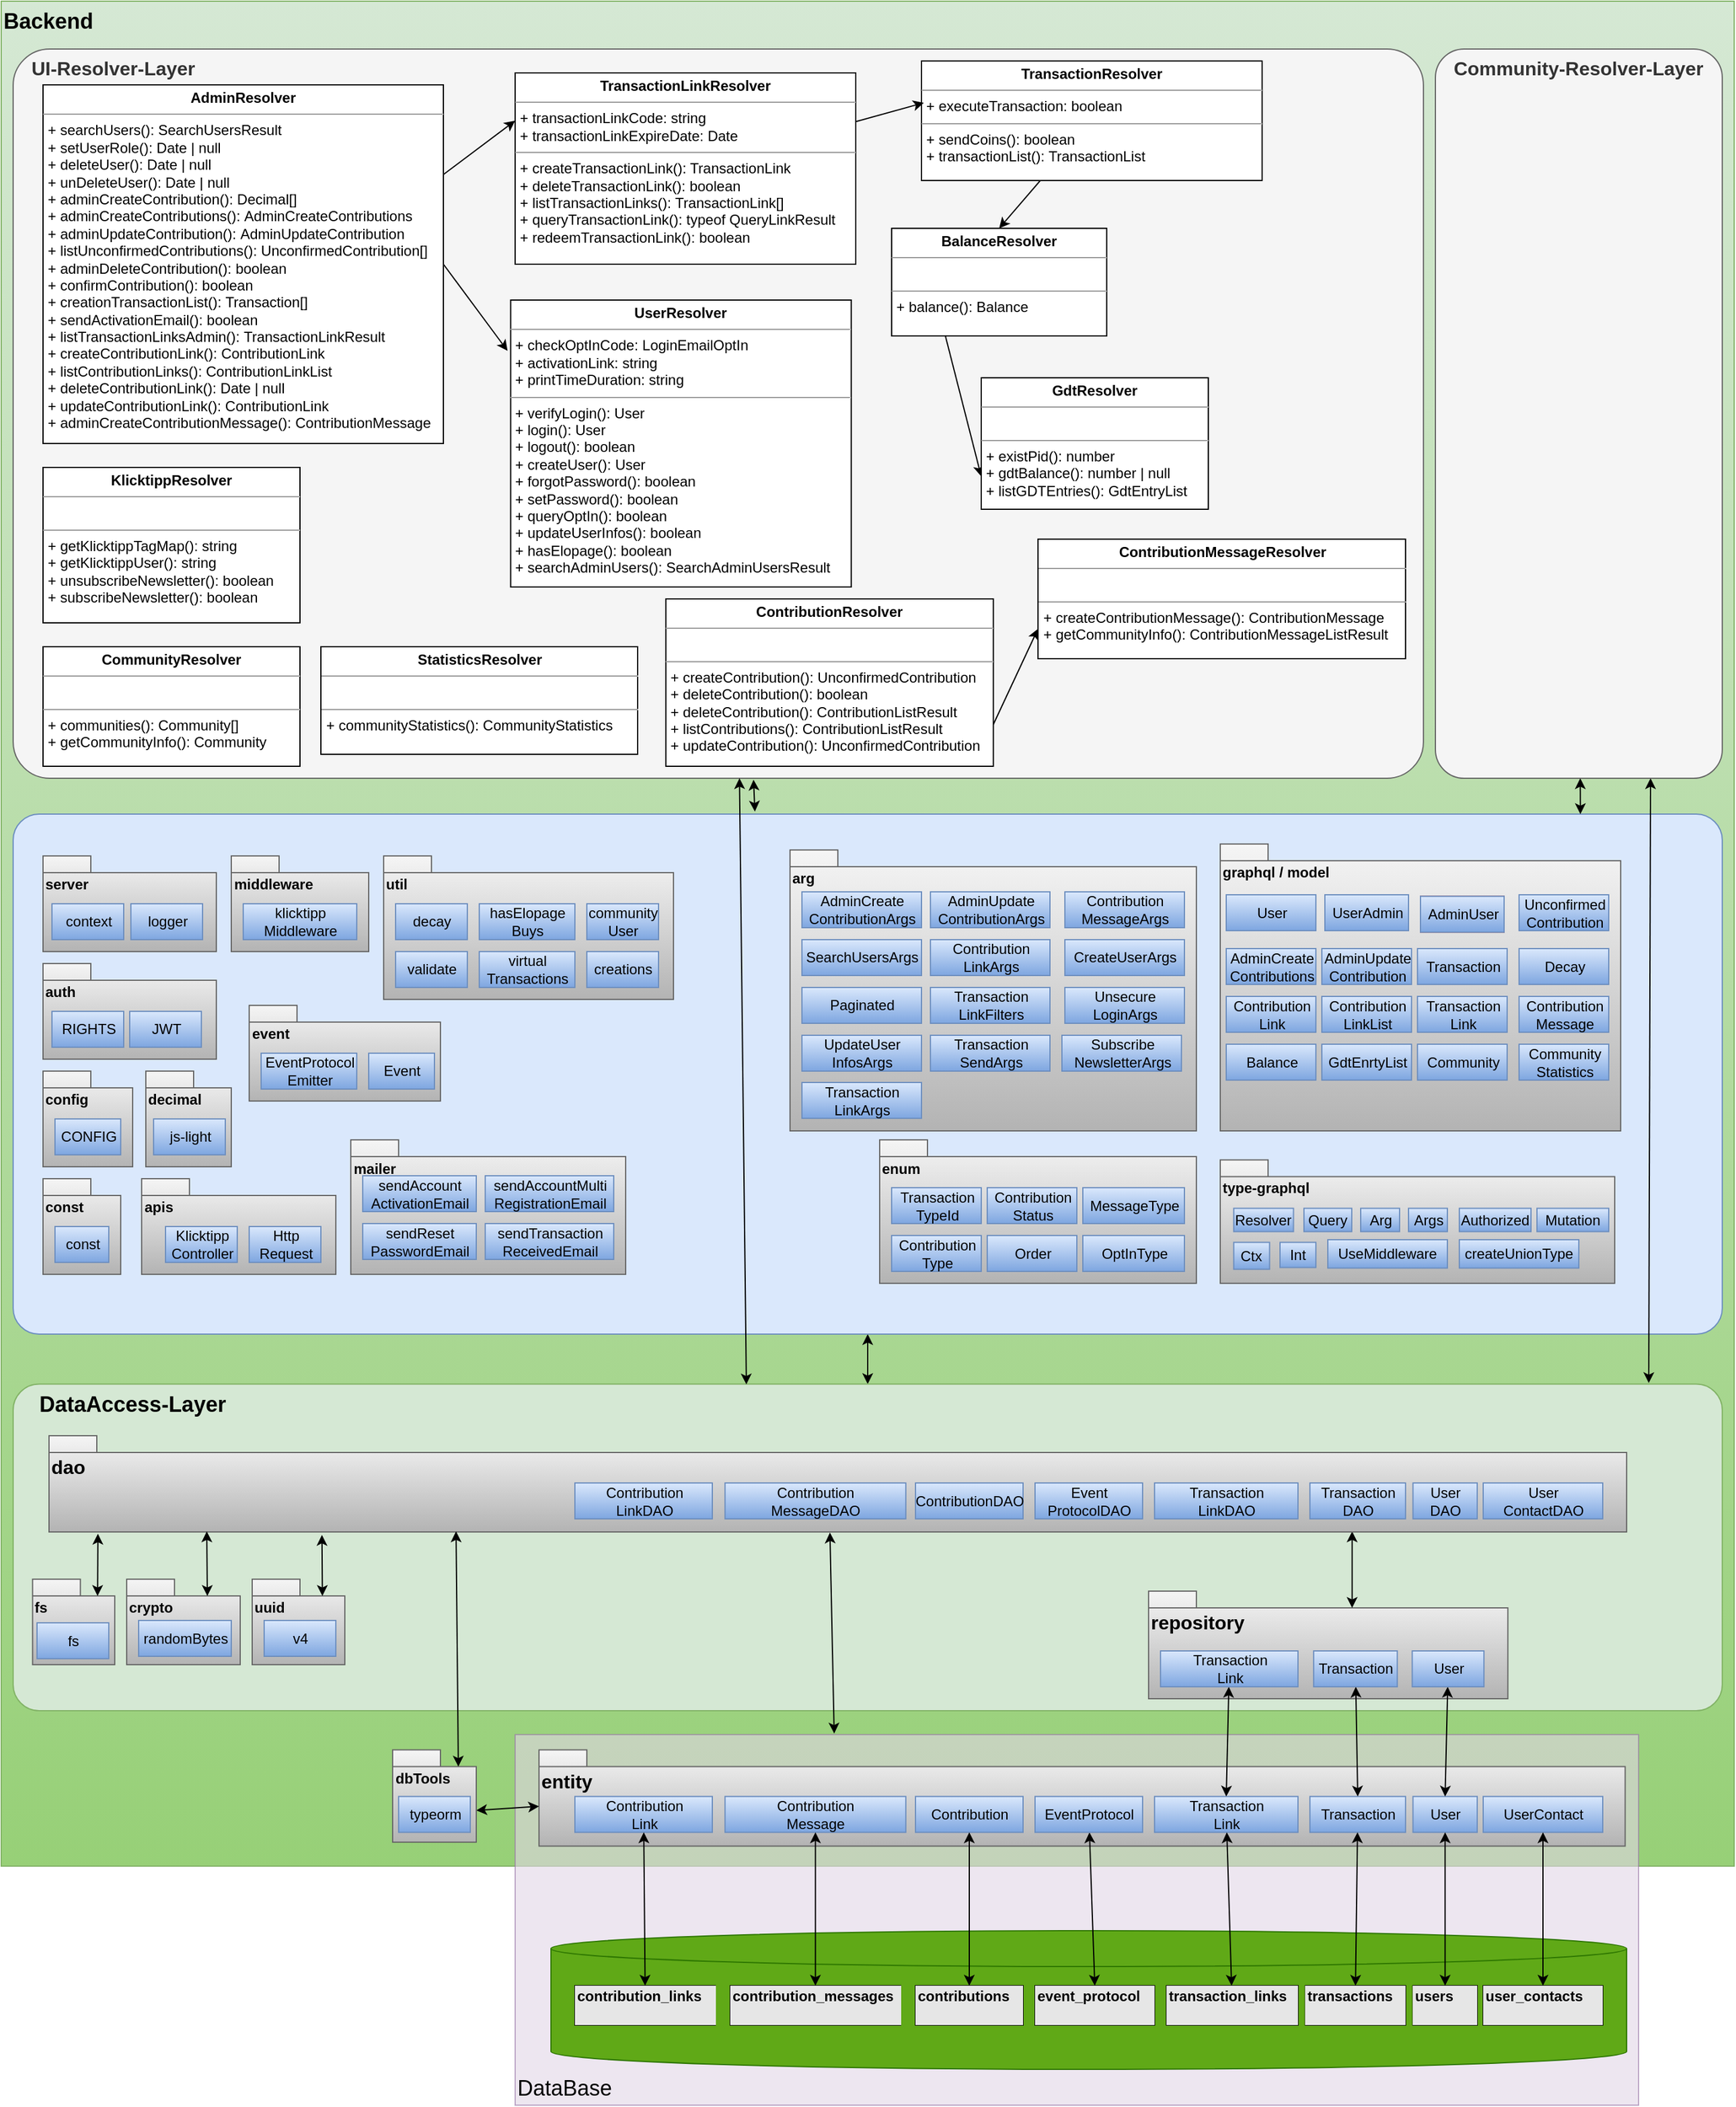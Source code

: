 <mxfile>
    <diagram id="ShO7q3t4R8ToIVqjYavh" name="Seite-1">
        <mxGraphModel dx="1022" dy="800" grid="1" gridSize="10" guides="1" tooltips="1" connect="1" arrows="1" fold="1" page="1" pageScale="1" pageWidth="2336" pageHeight="1654" math="0" shadow="0">
            <root>
                <mxCell id="0"/>
                <mxCell id="1" parent="0"/>
                <mxCell id="2" value="Backend" style="rounded=0;whiteSpace=wrap;html=1;fillColor=#d5e8d4;strokeColor=#82b366;gradientColor=#97d077;align=left;verticalAlign=top;fontStyle=1;fontSize=18;" parent="1" vertex="1">
                    <mxGeometry x="30" y="40" width="1450" height="1560" as="geometry"/>
                </mxCell>
                <mxCell id="280" value="&amp;nbsp; &amp;nbsp;UI-Resolver-Layer" style="rounded=1;whiteSpace=wrap;html=1;fillColor=#f5f5f5;strokeColor=#666666;arcSize=5;fontColor=#333333;align=left;fontStyle=1;verticalAlign=top;fontSize=16;" vertex="1" parent="1">
                    <mxGeometry x="40" y="80" width="1180" height="610" as="geometry"/>
                </mxCell>
                <mxCell id="282" style="edgeStyle=none;html=1;entryX=0.5;entryY=0;entryDx=0;entryDy=0;fontSize=16;startArrow=classic;startFill=1;" edge="1" parent="1" source="279" target="213">
                    <mxGeometry relative="1" as="geometry"/>
                </mxCell>
                <mxCell id="285" style="edgeStyle=none;html=1;entryX=0.525;entryY=1.002;entryDx=0;entryDy=0;fontSize=16;startArrow=classic;startFill=1;exitX=0.434;exitY=-0.005;exitDx=0;exitDy=0;exitPerimeter=0;entryPerimeter=0;" edge="1" parent="1" source="279" target="280">
                    <mxGeometry relative="1" as="geometry"/>
                </mxCell>
                <mxCell id="279" value="" style="rounded=1;whiteSpace=wrap;html=1;fillColor=#dae8fc;strokeColor=#6c8ebf;arcSize=5;" vertex="1" parent="1">
                    <mxGeometry x="40" y="720" width="1430" height="435" as="geometry"/>
                </mxCell>
                <mxCell id="214" value="DataBase" style="rounded=0;whiteSpace=wrap;html=1;fillColor=#e1d5e7;strokeColor=#9673a6;align=left;fontSize=18;verticalAlign=bottom;opacity=60;" parent="1" vertex="1">
                    <mxGeometry x="460" y="1490" width="940" height="310" as="geometry"/>
                </mxCell>
                <mxCell id="213" value="&amp;nbsp; &amp;nbsp; DataAccess-Layer" style="rounded=1;whiteSpace=wrap;html=1;fillColor=#d5e8d4;strokeColor=#82b366;fontStyle=1;align=left;verticalAlign=top;fontSize=18;arcSize=8;" parent="1" vertex="1">
                    <mxGeometry x="40" y="1196.75" width="1430" height="273.25" as="geometry"/>
                </mxCell>
                <mxCell id="73" value="server" style="shape=folder;fontStyle=1;spacingTop=10;tabWidth=40;tabHeight=14;tabPosition=left;html=1;align=left;verticalAlign=top;fillColor=#f5f5f5;gradientColor=#b3b3b3;strokeColor=#666666;" parent="1" vertex="1">
                    <mxGeometry x="65" y="755" width="145" height="80" as="geometry"/>
                </mxCell>
                <mxCell id="74" value="context" style="html=1;fillColor=#dae8fc;gradientColor=#7ea6e0;strokeColor=#6c8ebf;" parent="1" vertex="1">
                    <mxGeometry x="72.5" y="795" width="60" height="30" as="geometry"/>
                </mxCell>
                <mxCell id="75" value="logger" style="html=1;fillColor=#dae8fc;gradientColor=#7ea6e0;strokeColor=#6c8ebf;" parent="1" vertex="1">
                    <mxGeometry x="138.5" y="795" width="60" height="30" as="geometry"/>
                </mxCell>
                <mxCell id="76" value="graphql / model" style="shape=folder;fontStyle=1;spacingTop=10;tabWidth=40;tabHeight=14;tabPosition=left;html=1;align=left;verticalAlign=top;fillColor=#f5f5f5;gradientColor=#b3b3b3;strokeColor=#666666;" parent="1" vertex="1">
                    <mxGeometry x="1050" y="745" width="335" height="240" as="geometry"/>
                </mxCell>
                <mxCell id="77" value="auth" style="shape=folder;fontStyle=1;spacingTop=10;tabWidth=40;tabHeight=14;tabPosition=left;html=1;align=left;verticalAlign=top;fillColor=#f5f5f5;gradientColor=#b3b3b3;strokeColor=#666666;" parent="1" vertex="1">
                    <mxGeometry x="65" y="845" width="145" height="80" as="geometry"/>
                </mxCell>
                <mxCell id="78" value="RIGHTS" style="html=1;fillColor=#dae8fc;gradientColor=#7ea6e0;strokeColor=#6c8ebf;" parent="1" vertex="1">
                    <mxGeometry x="72.5" y="885" width="60" height="30" as="geometry"/>
                </mxCell>
                <mxCell id="79" value="repository" style="shape=folder;fontStyle=1;spacingTop=10;tabWidth=40;tabHeight=14;tabPosition=left;html=1;align=left;verticalAlign=top;fillColor=#f5f5f5;gradientColor=#b3b3b3;strokeColor=#666666;fontSize=16;" parent="1" vertex="1">
                    <mxGeometry x="990" y="1370" width="300.62" height="90" as="geometry"/>
                </mxCell>
                <mxCell id="81" value="arg" style="shape=folder;fontStyle=1;spacingTop=10;tabWidth=40;tabHeight=14;tabPosition=left;html=1;align=left;verticalAlign=top;fillColor=#f5f5f5;gradientColor=#b3b3b3;strokeColor=#666666;" parent="1" vertex="1">
                    <mxGeometry x="690" y="750" width="340" height="235" as="geometry"/>
                </mxCell>
                <mxCell id="82" value="AdminCreate&lt;br&gt;ContributionArgs" style="html=1;fillColor=#dae8fc;gradientColor=#7ea6e0;strokeColor=#6c8ebf;" parent="1" vertex="1">
                    <mxGeometry x="700" y="785" width="100" height="30" as="geometry"/>
                </mxCell>
                <mxCell id="83" value="AdminUpdate&lt;br&gt;ContributionArgs" style="html=1;fillColor=#dae8fc;gradientColor=#7ea6e0;strokeColor=#6c8ebf;" parent="1" vertex="1">
                    <mxGeometry x="807.5" y="785" width="100" height="30" as="geometry"/>
                </mxCell>
                <mxCell id="84" value="SearchUsersArgs" style="html=1;fillColor=#dae8fc;gradientColor=#7ea6e0;strokeColor=#6c8ebf;" parent="1" vertex="1">
                    <mxGeometry x="700" y="825" width="100" height="30" as="geometry"/>
                </mxCell>
                <mxCell id="85" value="Contribution&lt;br&gt;LinkArgs" style="html=1;fillColor=#dae8fc;gradientColor=#7ea6e0;strokeColor=#6c8ebf;" parent="1" vertex="1">
                    <mxGeometry x="807.5" y="825" width="100" height="30" as="geometry"/>
                </mxCell>
                <mxCell id="86" value="entity" style="shape=folder;fontStyle=1;spacingTop=10;tabWidth=40;tabHeight=14;tabPosition=left;html=1;align=left;verticalAlign=top;fillColor=#f5f5f5;gradientColor=#b3b3b3;strokeColor=#666666;fontSize=16;" parent="1" vertex="1">
                    <mxGeometry x="480" y="1502.75" width="908.75" height="80.5" as="geometry"/>
                </mxCell>
                <mxCell id="87" value="Transaction" style="html=1;fillColor=#dae8fc;gradientColor=#7ea6e0;strokeColor=#6c8ebf;" parent="1" vertex="1">
                    <mxGeometry x="1125" y="1541.75" width="80" height="30" as="geometry"/>
                </mxCell>
                <mxCell id="88" value="Contribution&lt;br&gt;Link" style="html=1;fillColor=#dae8fc;gradientColor=#7ea6e0;strokeColor=#6c8ebf;" parent="1" vertex="1">
                    <mxGeometry x="510" y="1541.75" width="115" height="30" as="geometry"/>
                </mxCell>
                <mxCell id="89" value="Transaction&lt;br&gt;Link" style="html=1;fillColor=#dae8fc;gradientColor=#7ea6e0;strokeColor=#6c8ebf;" parent="1" vertex="1">
                    <mxGeometry x="995" y="1541.75" width="120" height="30" as="geometry"/>
                </mxCell>
                <mxCell id="267" style="edgeStyle=none;html=1;entryX=0.5;entryY=0;entryDx=0;entryDy=0;startArrow=classic;startFill=1;" edge="1" parent="1" source="90" target="87">
                    <mxGeometry relative="1" as="geometry"/>
                </mxCell>
                <mxCell id="90" value="Transaction" style="html=1;fillColor=#dae8fc;gradientColor=#7ea6e0;strokeColor=#6c8ebf;" parent="1" vertex="1">
                    <mxGeometry x="1128.12" y="1420" width="70" height="30" as="geometry"/>
                </mxCell>
                <mxCell id="91" value="util" style="shape=folder;fontStyle=1;spacingTop=10;tabWidth=40;tabHeight=14;tabPosition=left;html=1;align=left;verticalAlign=top;fillColor=#f5f5f5;gradientColor=#b3b3b3;strokeColor=#666666;" parent="1" vertex="1">
                    <mxGeometry x="350" y="755" width="242.5" height="120" as="geometry"/>
                </mxCell>
                <mxCell id="92" value="decay" style="html=1;fillColor=#dae8fc;gradientColor=#7ea6e0;strokeColor=#6c8ebf;" parent="1" vertex="1">
                    <mxGeometry x="360" y="795" width="60" height="30" as="geometry"/>
                </mxCell>
                <mxCell id="93" value="Contribution" style="html=1;fillColor=#dae8fc;gradientColor=#7ea6e0;strokeColor=#6c8ebf;" parent="1" vertex="1">
                    <mxGeometry x="795" y="1541.75" width="90" height="30" as="geometry"/>
                </mxCell>
                <mxCell id="94" value="hasElopage&lt;br&gt;Buys" style="html=1;fillColor=#dae8fc;gradientColor=#7ea6e0;strokeColor=#6c8ebf;" parent="1" vertex="1">
                    <mxGeometry x="430" y="795" width="80" height="30" as="geometry"/>
                </mxCell>
                <mxCell id="96" value="User" style="html=1;fillColor=#dae8fc;gradientColor=#7ea6e0;strokeColor=#6c8ebf;" parent="1" vertex="1">
                    <mxGeometry x="1211.25" y="1541.75" width="53.75" height="30" as="geometry"/>
                </mxCell>
                <mxCell id="97" value="enum" style="shape=folder;fontStyle=1;spacingTop=10;tabWidth=40;tabHeight=14;tabPosition=left;html=1;align=left;verticalAlign=top;fillColor=#f5f5f5;gradientColor=#b3b3b3;strokeColor=#666666;" parent="1" vertex="1">
                    <mxGeometry x="765" y="992.5" width="265" height="120" as="geometry"/>
                </mxCell>
                <mxCell id="98" value="Transaction&lt;br&gt;TypeId" style="html=1;fillColor=#dae8fc;gradientColor=#7ea6e0;strokeColor=#6c8ebf;" parent="1" vertex="1">
                    <mxGeometry x="775" y="1032.5" width="75" height="30" as="geometry"/>
                </mxCell>
                <mxCell id="99" value="Contribution&lt;br&gt;Type" style="html=1;fillColor=#dae8fc;gradientColor=#7ea6e0;strokeColor=#6c8ebf;" parent="1" vertex="1">
                    <mxGeometry x="775" y="1072.5" width="75" height="30" as="geometry"/>
                </mxCell>
                <mxCell id="100" value="Contribution&lt;br&gt;Status" style="html=1;fillColor=#dae8fc;gradientColor=#7ea6e0;strokeColor=#6c8ebf;" parent="1" vertex="1">
                    <mxGeometry x="855" y="1032.5" width="75" height="30" as="geometry"/>
                </mxCell>
                <mxCell id="101" value="Paginated" style="html=1;fillColor=#dae8fc;gradientColor=#7ea6e0;strokeColor=#6c8ebf;" parent="1" vertex="1">
                    <mxGeometry x="700" y="865" width="100" height="30" as="geometry"/>
                </mxCell>
                <mxCell id="102" value="Transaction&lt;br&gt;LinkFilters" style="html=1;fillColor=#dae8fc;gradientColor=#7ea6e0;strokeColor=#6c8ebf;" parent="1" vertex="1">
                    <mxGeometry x="807.5" y="865" width="100" height="30" as="geometry"/>
                </mxCell>
                <mxCell id="103" value="Order" style="html=1;fillColor=#dae8fc;gradientColor=#7ea6e0;strokeColor=#6c8ebf;" parent="1" vertex="1">
                    <mxGeometry x="855" y="1072.5" width="75" height="30" as="geometry"/>
                </mxCell>
                <mxCell id="104" value="community&lt;br&gt;User" style="html=1;fillColor=#dae8fc;gradientColor=#7ea6e0;strokeColor=#6c8ebf;" parent="1" vertex="1">
                    <mxGeometry x="520" y="795" width="60" height="30" as="geometry"/>
                </mxCell>
                <mxCell id="105" value="mailer" style="shape=folder;fontStyle=1;spacingTop=10;tabWidth=40;tabHeight=14;tabPosition=left;html=1;align=left;verticalAlign=top;fillColor=#f5f5f5;gradientColor=#b3b3b3;strokeColor=#666666;" parent="1" vertex="1">
                    <mxGeometry x="322.5" y="992.5" width="230" height="112.5" as="geometry"/>
                </mxCell>
                <mxCell id="106" value="sendAccount&lt;br&gt;ActivationEmail" style="html=1;fillColor=#dae8fc;gradientColor=#7ea6e0;strokeColor=#6c8ebf;" parent="1" vertex="1">
                    <mxGeometry x="332.5" y="1022.5" width="95" height="30" as="geometry"/>
                </mxCell>
                <mxCell id="107" value="config" style="shape=folder;fontStyle=1;spacingTop=10;tabWidth=40;tabHeight=14;tabPosition=left;html=1;align=left;verticalAlign=top;fillColor=#f5f5f5;gradientColor=#b3b3b3;strokeColor=#666666;" parent="1" vertex="1">
                    <mxGeometry x="65" y="935" width="75" height="80" as="geometry"/>
                </mxCell>
                <mxCell id="108" value="CONFIG" style="html=1;fillColor=#dae8fc;gradientColor=#7ea6e0;strokeColor=#6c8ebf;" parent="1" vertex="1">
                    <mxGeometry x="75" y="975" width="55" height="30" as="geometry"/>
                </mxCell>
                <mxCell id="109" value="creations" style="html=1;fillColor=#dae8fc;gradientColor=#7ea6e0;strokeColor=#6c8ebf;" parent="1" vertex="1">
                    <mxGeometry x="520" y="835" width="60" height="30" as="geometry"/>
                </mxCell>
                <mxCell id="110" value="const" style="shape=folder;fontStyle=1;spacingTop=10;tabWidth=40;tabHeight=14;tabPosition=left;html=1;align=left;verticalAlign=top;fillColor=#f5f5f5;gradientColor=#b3b3b3;strokeColor=#666666;" parent="1" vertex="1">
                    <mxGeometry x="65" y="1025" width="65" height="80" as="geometry"/>
                </mxCell>
                <mxCell id="111" value="const" style="html=1;fillColor=#dae8fc;gradientColor=#7ea6e0;strokeColor=#6c8ebf;" parent="1" vertex="1">
                    <mxGeometry x="75" y="1065" width="45" height="30" as="geometry"/>
                </mxCell>
                <mxCell id="112" value="Contribution&lt;br&gt;Message" style="html=1;fillColor=#dae8fc;gradientColor=#7ea6e0;strokeColor=#6c8ebf;" parent="1" vertex="1">
                    <mxGeometry x="635.63" y="1541.75" width="151.25" height="30" as="geometry"/>
                </mxCell>
                <mxCell id="113" value="Contribution&lt;br&gt;MessageArgs" style="html=1;fillColor=#dae8fc;gradientColor=#7ea6e0;strokeColor=#6c8ebf;" parent="1" vertex="1">
                    <mxGeometry x="920" y="785" width="100" height="30" as="geometry"/>
                </mxCell>
                <mxCell id="114" value="MessageType" style="html=1;fillColor=#dae8fc;gradientColor=#7ea6e0;strokeColor=#6c8ebf;" parent="1" vertex="1">
                    <mxGeometry x="935" y="1032.5" width="85" height="30" as="geometry"/>
                </mxCell>
                <mxCell id="115" value="type-graphql" style="shape=folder;fontStyle=1;spacingTop=10;tabWidth=40;tabHeight=14;tabPosition=left;html=1;align=left;verticalAlign=top;fillColor=#f5f5f5;gradientColor=#b3b3b3;strokeColor=#666666;" parent="1" vertex="1">
                    <mxGeometry x="1050" y="1009.25" width="330" height="103.25" as="geometry"/>
                </mxCell>
                <mxCell id="283" style="edgeStyle=none;html=1;entryX=0;entryY=0;entryDx=0;entryDy=47.25;entryPerimeter=0;fontSize=16;startArrow=classic;startFill=1;exitX=0;exitY=0;exitDx=70;exitDy=50.625;exitPerimeter=0;" edge="1" parent="1" source="116" target="86">
                    <mxGeometry relative="1" as="geometry">
                        <mxPoint x="430" y="1557" as="sourcePoint"/>
                    </mxGeometry>
                </mxCell>
                <mxCell id="116" value="dbTools" style="shape=folder;fontStyle=1;spacingTop=10;tabWidth=40;tabHeight=14;tabPosition=left;html=1;align=left;verticalAlign=top;fillColor=#f5f5f5;gradientColor=#b3b3b3;strokeColor=#666666;" parent="1" vertex="1">
                    <mxGeometry x="357.5" y="1502.75" width="70" height="77.25" as="geometry"/>
                </mxCell>
                <mxCell id="117" value="typeorm" style="html=1;fillColor=#dae8fc;gradientColor=#7ea6e0;strokeColor=#6c8ebf;" parent="1" vertex="1">
                    <mxGeometry x="362.5" y="1541.75" width="60" height="30" as="geometry"/>
                </mxCell>
                <mxCell id="118" value="Resolver" style="rounded=0;whiteSpace=wrap;html=1;fillColor=#dae8fc;gradientColor=#7ea6e0;strokeColor=#6c8ebf;" parent="1" vertex="1">
                    <mxGeometry x="1061.25" y="1049.75" width="50" height="19.5" as="geometry"/>
                </mxCell>
                <mxCell id="119" value="Query" style="rounded=0;whiteSpace=wrap;html=1;fillColor=#dae8fc;gradientColor=#7ea6e0;strokeColor=#6c8ebf;" parent="1" vertex="1">
                    <mxGeometry x="1120" y="1049.75" width="40" height="19.5" as="geometry"/>
                </mxCell>
                <mxCell id="121" value="Args" style="rounded=0;whiteSpace=wrap;html=1;fillColor=#dae8fc;gradientColor=#7ea6e0;strokeColor=#6c8ebf;" parent="1" vertex="1">
                    <mxGeometry x="1207.5" y="1049.75" width="32.5" height="19.5" as="geometry"/>
                </mxCell>
                <mxCell id="122" value="Authorized" style="rounded=0;whiteSpace=wrap;html=1;fillColor=#dae8fc;gradientColor=#7ea6e0;strokeColor=#6c8ebf;" parent="1" vertex="1">
                    <mxGeometry x="1250" y="1049.75" width="60" height="19.5" as="geometry"/>
                </mxCell>
                <mxCell id="123" value="Mutation" style="rounded=0;whiteSpace=wrap;html=1;fillColor=#dae8fc;gradientColor=#7ea6e0;strokeColor=#6c8ebf;" parent="1" vertex="1">
                    <mxGeometry x="1315" y="1049.75" width="60" height="19.5" as="geometry"/>
                </mxCell>
                <mxCell id="124" value="Ctx" style="rounded=0;whiteSpace=wrap;html=1;fillColor=#dae8fc;gradientColor=#7ea6e0;strokeColor=#6c8ebf;" parent="1" vertex="1">
                    <mxGeometry x="1061.25" y="1078.25" width="30" height="22.5" as="geometry"/>
                </mxCell>
                <mxCell id="125" value="fs" style="shape=folder;fontStyle=1;spacingTop=10;tabWidth=40;tabHeight=14;tabPosition=left;html=1;align=left;verticalAlign=top;fillColor=#f5f5f5;gradientColor=#b3b3b3;strokeColor=#666666;" parent="1" vertex="1">
                    <mxGeometry x="56.25" y="1360" width="68.75" height="71.5" as="geometry"/>
                </mxCell>
                <mxCell id="128" value="CreateUserArgs" style="html=1;fillColor=#dae8fc;gradientColor=#7ea6e0;strokeColor=#6c8ebf;" parent="1" vertex="1">
                    <mxGeometry x="920" y="825" width="100" height="30" as="geometry"/>
                </mxCell>
                <mxCell id="129" value="Unsecure&lt;br&gt;LoginArgs" style="html=1;fillColor=#dae8fc;gradientColor=#7ea6e0;strokeColor=#6c8ebf;" parent="1" vertex="1">
                    <mxGeometry x="920" y="865" width="100" height="30" as="geometry"/>
                </mxCell>
                <mxCell id="130" value="UpdateUser&lt;br&gt;InfosArgs" style="html=1;fillColor=#dae8fc;gradientColor=#7ea6e0;strokeColor=#6c8ebf;" parent="1" vertex="1">
                    <mxGeometry x="700" y="905" width="100" height="30" as="geometry"/>
                </mxCell>
                <mxCell id="131" value="middleware" style="shape=folder;fontStyle=1;spacingTop=10;tabWidth=40;tabHeight=14;tabPosition=left;html=1;align=left;verticalAlign=top;fillColor=#f5f5f5;gradientColor=#b3b3b3;strokeColor=#666666;" parent="1" vertex="1">
                    <mxGeometry x="222.5" y="755" width="115" height="80" as="geometry"/>
                </mxCell>
                <mxCell id="132" value="klicktipp&lt;br&gt;Middleware" style="html=1;fillColor=#dae8fc;gradientColor=#7ea6e0;strokeColor=#6c8ebf;" parent="1" vertex="1">
                    <mxGeometry x="232.5" y="795" width="95" height="30" as="geometry"/>
                </mxCell>
                <mxCell id="133" value="OptInType" style="html=1;fillColor=#dae8fc;gradientColor=#7ea6e0;strokeColor=#6c8ebf;" parent="1" vertex="1">
                    <mxGeometry x="935" y="1072.5" width="85" height="30" as="geometry"/>
                </mxCell>
                <mxCell id="134" value="sendReset&lt;br&gt;PasswordEmail" style="html=1;fillColor=#dae8fc;gradientColor=#7ea6e0;strokeColor=#6c8ebf;" parent="1" vertex="1">
                    <mxGeometry x="332.5" y="1062.5" width="95" height="30" as="geometry"/>
                </mxCell>
                <mxCell id="135" value="sendAccountMulti&lt;br&gt;RegistrationEmail" style="html=1;fillColor=#dae8fc;gradientColor=#7ea6e0;strokeColor=#6c8ebf;" parent="1" vertex="1">
                    <mxGeometry x="435" y="1022.5" width="107.5" height="30" as="geometry"/>
                </mxCell>
                <mxCell id="136" value="event" style="shape=folder;fontStyle=1;spacingTop=10;tabWidth=40;tabHeight=14;tabPosition=left;html=1;align=left;verticalAlign=top;fillColor=#f5f5f5;gradientColor=#b3b3b3;strokeColor=#666666;" parent="1" vertex="1">
                    <mxGeometry x="237.5" y="880" width="160" height="80" as="geometry"/>
                </mxCell>
                <mxCell id="137" value="EventProtocol&lt;br&gt;Emitter" style="html=1;fillColor=#dae8fc;gradientColor=#7ea6e0;strokeColor=#6c8ebf;" parent="1" vertex="1">
                    <mxGeometry x="247.5" y="920" width="80" height="30" as="geometry"/>
                </mxCell>
                <mxCell id="138" value="Event" style="html=1;fillColor=#dae8fc;gradientColor=#7ea6e0;strokeColor=#6c8ebf;" parent="1" vertex="1">
                    <mxGeometry x="337.5" y="920" width="55" height="30" as="geometry"/>
                </mxCell>
                <mxCell id="140" value="decimal" style="shape=folder;fontStyle=1;spacingTop=10;tabWidth=40;tabHeight=14;tabPosition=left;html=1;align=left;verticalAlign=top;fillColor=#f5f5f5;gradientColor=#b3b3b3;strokeColor=#666666;" parent="1" vertex="1">
                    <mxGeometry x="151" y="935" width="71.5" height="80" as="geometry"/>
                </mxCell>
                <mxCell id="141" value="js-light" style="html=1;fillColor=#dae8fc;gradientColor=#7ea6e0;strokeColor=#6c8ebf;" parent="1" vertex="1">
                    <mxGeometry x="157.5" y="975" width="60" height="30" as="geometry"/>
                </mxCell>
                <mxCell id="142" value="UserAdmin" style="html=1;fillColor=#f8cecc;gradientColor=#ea6b66;strokeColor=#b85450;" parent="1" vertex="1">
                    <mxGeometry x="1137.5" y="787.5" width="70" height="30" as="geometry"/>
                </mxCell>
                <mxCell id="143" value="Unconfirmed&lt;br&gt;Contribution" style="html=1;fillColor=#dae8fc;gradientColor=#7ea6e0;strokeColor=#6c8ebf;" parent="1" vertex="1">
                    <mxGeometry x="1300" y="787.5" width="75" height="30" as="geometry"/>
                </mxCell>
                <mxCell id="144" value="AdminCreate&lt;br&gt;Contributions" style="html=1;fillColor=#dae8fc;gradientColor=#7ea6e0;strokeColor=#6c8ebf;" parent="1" vertex="1">
                    <mxGeometry x="1055" y="832.5" width="75" height="30" as="geometry"/>
                </mxCell>
                <mxCell id="145" value="AdminUpdate&lt;br&gt;Contribution" style="html=1;fillColor=#dae8fc;gradientColor=#7ea6e0;strokeColor=#6c8ebf;" parent="1" vertex="1">
                    <mxGeometry x="1135" y="832.5" width="75" height="30" as="geometry"/>
                </mxCell>
                <mxCell id="146" value="Contribution&lt;br&gt;Link" style="html=1;fillColor=#f8cecc;gradientColor=#ea6b66;strokeColor=#b85450;" parent="1" vertex="1">
                    <mxGeometry x="1055" y="872.5" width="75" height="30" as="geometry"/>
                </mxCell>
                <mxCell id="147" value="Contribution&lt;br&gt;LinkList" style="html=1;fillColor=#dae8fc;gradientColor=#7ea6e0;strokeColor=#6c8ebf;" parent="1" vertex="1">
                    <mxGeometry x="1135" y="872.5" width="75" height="30" as="geometry"/>
                </mxCell>
                <mxCell id="148" value="Transaction" style="html=1;fillColor=#dae8fc;gradientColor=#7ea6e0;strokeColor=#6c8ebf;" parent="1" vertex="1">
                    <mxGeometry x="1215" y="832.5" width="75" height="30" as="geometry"/>
                </mxCell>
                <mxCell id="149" value="Transaction&lt;br&gt;Link" style="html=1;fillColor=#dae8fc;gradientColor=#7ea6e0;strokeColor=#6c8ebf;" parent="1" vertex="1">
                    <mxGeometry x="1215" y="872.5" width="75" height="30" as="geometry"/>
                </mxCell>
                <mxCell id="150" value="User" style="html=1;fillColor=#dae8fc;gradientColor=#7ea6e0;strokeColor=#6c8ebf;" parent="1" vertex="1">
                    <mxGeometry x="1055" y="787.5" width="75" height="30" as="geometry"/>
                </mxCell>
                <mxCell id="151" value="Decay" style="html=1;fillColor=#dae8fc;gradientColor=#7ea6e0;strokeColor=#6c8ebf;" parent="1" vertex="1">
                    <mxGeometry x="1300" y="832.5" width="75" height="30" as="geometry"/>
                </mxCell>
                <mxCell id="152" value="Contribution&lt;br&gt;Message" style="html=1;fillColor=#dae8fc;gradientColor=#7ea6e0;strokeColor=#6c8ebf;" parent="1" vertex="1">
                    <mxGeometry x="1300" y="872.5" width="75" height="30" as="geometry"/>
                </mxCell>
                <mxCell id="153" value="AdminUser" style="html=1;fillColor=#f8cecc;gradientColor=#ea6b66;strokeColor=#b85450;" parent="1" vertex="1">
                    <mxGeometry x="1217.5" y="788.75" width="70" height="30" as="geometry"/>
                </mxCell>
                <mxCell id="154" value="sendTransaction&lt;br&gt;ReceivedEmail" style="html=1;fillColor=#dae8fc;gradientColor=#7ea6e0;strokeColor=#6c8ebf;" parent="1" vertex="1">
                    <mxGeometry x="435" y="1062.5" width="107.5" height="30" as="geometry"/>
                </mxCell>
                <mxCell id="155" value="Transaction&lt;br&gt;SendArgs" style="html=1;fillColor=#dae8fc;gradientColor=#7ea6e0;strokeColor=#6c8ebf;" parent="1" vertex="1">
                    <mxGeometry x="807.5" y="905" width="100" height="30" as="geometry"/>
                </mxCell>
                <mxCell id="266" style="edgeStyle=none;html=1;entryX=0.5;entryY=0;entryDx=0;entryDy=0;startArrow=classic;startFill=1;" edge="1" parent="1" source="156" target="89">
                    <mxGeometry relative="1" as="geometry"/>
                </mxCell>
                <mxCell id="156" value="Transaction&lt;br&gt;Link" style="html=1;fillColor=#dae8fc;gradientColor=#7ea6e0;strokeColor=#6c8ebf;" parent="1" vertex="1">
                    <mxGeometry x="1000" y="1420" width="115" height="30" as="geometry"/>
                </mxCell>
                <mxCell id="157" value="validate" style="html=1;fillColor=#dae8fc;gradientColor=#7ea6e0;strokeColor=#6c8ebf;" parent="1" vertex="1">
                    <mxGeometry x="360" y="835" width="60" height="30" as="geometry"/>
                </mxCell>
                <mxCell id="158" value="virtual&lt;br&gt;Transactions" style="html=1;fillColor=#dae8fc;gradientColor=#7ea6e0;strokeColor=#6c8ebf;" parent="1" vertex="1">
                    <mxGeometry x="430" y="835" width="80" height="30" as="geometry"/>
                </mxCell>
                <mxCell id="159" value="Balance" style="html=1;fillColor=#f8cecc;gradientColor=#ea6b66;strokeColor=#b85450;" parent="1" vertex="1">
                    <mxGeometry x="1055" y="912.5" width="75" height="30" as="geometry"/>
                </mxCell>
                <mxCell id="160" value="GdtEnrtyList" style="html=1;fillColor=#dae8fc;gradientColor=#7ea6e0;strokeColor=#6c8ebf;" parent="1" vertex="1">
                    <mxGeometry x="1135" y="912.5" width="75" height="30" as="geometry"/>
                </mxCell>
                <mxCell id="161" value="apis" style="shape=folder;fontStyle=1;spacingTop=10;tabWidth=40;tabHeight=14;tabPosition=left;html=1;align=left;verticalAlign=top;fillColor=#f5f5f5;gradientColor=#b3b3b3;strokeColor=#666666;" parent="1" vertex="1">
                    <mxGeometry x="147.5" y="1025" width="162.5" height="80" as="geometry"/>
                </mxCell>
                <mxCell id="162" value="Klicktipp&lt;br&gt;Controller" style="html=1;fillColor=#dae8fc;gradientColor=#7ea6e0;strokeColor=#6c8ebf;" parent="1" vertex="1">
                    <mxGeometry x="167.5" y="1065" width="60" height="30" as="geometry"/>
                </mxCell>
                <mxCell id="163" value="Http&lt;br&gt;Request" style="html=1;fillColor=#dae8fc;gradientColor=#7ea6e0;strokeColor=#6c8ebf;" parent="1" vertex="1">
                    <mxGeometry x="237.5" y="1065" width="60" height="30" as="geometry"/>
                </mxCell>
                <mxCell id="164" value="Community" style="html=1;fillColor=#dae8fc;gradientColor=#7ea6e0;strokeColor=#6c8ebf;" parent="1" vertex="1">
                    <mxGeometry x="1215" y="912.5" width="75" height="30" as="geometry"/>
                </mxCell>
                <mxCell id="165" value="Subscribe&lt;br&gt;NewsletterArgs" style="html=1;fillColor=#dae8fc;gradientColor=#7ea6e0;strokeColor=#6c8ebf;" parent="1" vertex="1">
                    <mxGeometry x="917.5" y="905" width="100" height="30" as="geometry"/>
                </mxCell>
                <mxCell id="166" value="Community&lt;br&gt;Statistics" style="html=1;fillColor=#dae8fc;gradientColor=#7ea6e0;strokeColor=#6c8ebf;" parent="1" vertex="1">
                    <mxGeometry x="1300" y="912.5" width="75" height="30" as="geometry"/>
                </mxCell>
                <mxCell id="169" value="Transaction&lt;br&gt;LinkArgs" style="html=1;fillColor=#dae8fc;gradientColor=#7ea6e0;strokeColor=#6c8ebf;" parent="1" vertex="1">
                    <mxGeometry x="700" y="944.5" width="100" height="30" as="geometry"/>
                </mxCell>
                <mxCell id="170" value="uuid" style="shape=folder;fontStyle=1;spacingTop=10;tabWidth=40;tabHeight=14;tabPosition=left;html=1;align=left;verticalAlign=top;fillColor=#f5f5f5;gradientColor=#b3b3b3;strokeColor=#666666;" parent="1" vertex="1">
                    <mxGeometry x="240" y="1360" width="77.5" height="71.5" as="geometry"/>
                </mxCell>
                <mxCell id="171" value="v4" style="html=1;fillColor=#dae8fc;gradientColor=#7ea6e0;strokeColor=#6c8ebf;" parent="1" vertex="1">
                    <mxGeometry x="250" y="1394.5" width="60" height="30" as="geometry"/>
                </mxCell>
                <mxCell id="172" value="crypto" style="shape=folder;fontStyle=1;spacingTop=10;tabWidth=40;tabHeight=14;tabPosition=left;html=1;align=left;verticalAlign=top;fillColor=#f5f5f5;gradientColor=#b3b3b3;strokeColor=#666666;" parent="1" vertex="1">
                    <mxGeometry x="135" y="1360" width="95" height="71.5" as="geometry"/>
                </mxCell>
                <mxCell id="173" value="randomBytes" style="html=1;fillColor=#dae8fc;gradientColor=#7ea6e0;strokeColor=#6c8ebf;" parent="1" vertex="1">
                    <mxGeometry x="145" y="1394.5" width="77.5" height="30" as="geometry"/>
                </mxCell>
                <mxCell id="176" value="JWT" style="html=1;fillColor=#dae8fc;gradientColor=#7ea6e0;strokeColor=#6c8ebf;" parent="1" vertex="1">
                    <mxGeometry x="137.5" y="885" width="60" height="30" as="geometry"/>
                </mxCell>
                <mxCell id="181" value="UserAdmin" style="html=1;fillColor=#dae8fc;gradientColor=#7ea6e0;strokeColor=#6c8ebf;" parent="1" vertex="1">
                    <mxGeometry x="1137.5" y="787.5" width="70" height="30" as="geometry"/>
                </mxCell>
                <mxCell id="182" value="AdminUser" style="html=1;fillColor=#dae8fc;gradientColor=#7ea6e0;strokeColor=#6c8ebf;" parent="1" vertex="1">
                    <mxGeometry x="1217.5" y="788.75" width="70" height="30" as="geometry"/>
                </mxCell>
                <mxCell id="268" style="edgeStyle=none;html=1;entryX=0.5;entryY=0;entryDx=0;entryDy=0;startArrow=classic;startFill=1;" edge="1" parent="1" source="187" target="96">
                    <mxGeometry relative="1" as="geometry"/>
                </mxCell>
                <mxCell id="187" value="User" style="html=1;fillColor=#dae8fc;gradientColor=#7ea6e0;strokeColor=#6c8ebf;" parent="1" vertex="1">
                    <mxGeometry x="1210.62" y="1420" width="60" height="30" as="geometry"/>
                </mxCell>
                <mxCell id="188" value="fs" style="html=1;fillColor=#dae8fc;gradientColor=#7ea6e0;strokeColor=#6c8ebf;" parent="1" vertex="1">
                    <mxGeometry x="60" y="1396.5" width="60" height="30" as="geometry"/>
                </mxCell>
                <mxCell id="189" value="createUnionType" style="rounded=0;whiteSpace=wrap;html=1;fillColor=#dae8fc;gradientColor=#7ea6e0;strokeColor=#6c8ebf;" parent="1" vertex="1">
                    <mxGeometry x="1250" y="1076" width="100" height="23.75" as="geometry"/>
                </mxCell>
                <mxCell id="190" value="UseMiddleware" style="rounded=0;whiteSpace=wrap;html=1;fillColor=#dae8fc;gradientColor=#7ea6e0;strokeColor=#6c8ebf;" parent="1" vertex="1">
                    <mxGeometry x="1140" y="1076" width="100" height="23.75" as="geometry"/>
                </mxCell>
                <mxCell id="191" value="Int" style="rounded=0;whiteSpace=wrap;html=1;fillColor=#dae8fc;gradientColor=#7ea6e0;strokeColor=#6c8ebf;" parent="1" vertex="1">
                    <mxGeometry x="1100" y="1078.25" width="30" height="21" as="geometry"/>
                </mxCell>
                <mxCell id="192" value="Arg" style="rounded=0;whiteSpace=wrap;html=1;fillColor=#dae8fc;gradientColor=#7ea6e0;strokeColor=#6c8ebf;" parent="1" vertex="1">
                    <mxGeometry x="1167.5" y="1049.75" width="32.5" height="19.5" as="geometry"/>
                </mxCell>
                <mxCell id="193" value="Balance" style="html=1;fillColor=#dae8fc;gradientColor=#7ea6e0;strokeColor=#6c8ebf;" parent="1" vertex="1">
                    <mxGeometry x="1055" y="912.5" width="75" height="30" as="geometry"/>
                </mxCell>
                <mxCell id="194" value="Contribution&lt;br&gt;Link" style="html=1;fillColor=#dae8fc;gradientColor=#7ea6e0;strokeColor=#6c8ebf;" parent="1" vertex="1">
                    <mxGeometry x="1055" y="872.5" width="75" height="30" as="geometry"/>
                </mxCell>
                <mxCell id="195" style="edgeStyle=none;html=1;entryX=-0.009;entryY=0.177;entryDx=0;entryDy=0;exitX=1;exitY=0.5;exitDx=0;exitDy=0;entryPerimeter=0;" parent="1" source="197" target="198" edge="1">
                    <mxGeometry relative="1" as="geometry">
                        <Array as="points"/>
                        <mxPoint x="633.04" y="324" as="targetPoint"/>
                    </mxGeometry>
                </mxCell>
                <mxCell id="196" style="edgeStyle=none;html=1;entryX=0;entryY=0.25;entryDx=0;entryDy=0;exitX=1;exitY=0.25;exitDx=0;exitDy=0;" parent="1" source="197" target="201" edge="1">
                    <mxGeometry relative="1" as="geometry">
                        <Array as="points"/>
                        <mxPoint x="656.5" y="225" as="targetPoint"/>
                    </mxGeometry>
                </mxCell>
                <mxCell id="197" value="&lt;p style=&quot;margin: 0px ; margin-top: 4px ; text-align: center&quot;&gt;&lt;b&gt;AdminResolver&lt;/b&gt;&lt;/p&gt;&lt;hr size=&quot;1&quot;&gt;&lt;p style=&quot;margin: 0px ; margin-left: 4px&quot;&gt;+ searchUsers():&amp;nbsp;SearchUsersResult&lt;/p&gt;&lt;p style=&quot;margin: 0px ; margin-left: 4px&quot;&gt;+&amp;nbsp;setUserRole(): Date | null&lt;/p&gt;&lt;p style=&quot;margin: 0px ; margin-left: 4px&quot;&gt;+&amp;nbsp;deleteUser(): Date | null&lt;/p&gt;&lt;p style=&quot;margin: 0px ; margin-left: 4px&quot;&gt;+&amp;nbsp;unDeleteUser(): Date | null&lt;/p&gt;&lt;p style=&quot;margin: 0px ; margin-left: 4px&quot;&gt;+&amp;nbsp;adminCreateContribution():&amp;nbsp;Decimal[]&lt;/p&gt;&lt;p style=&quot;margin: 0px ; margin-left: 4px&quot;&gt;+&amp;nbsp;adminCreateContributions():&amp;nbsp;AdminCreateContributions&lt;/p&gt;&lt;p style=&quot;margin: 0px ; margin-left: 4px&quot;&gt;+&amp;nbsp;adminUpdateContribution():&amp;nbsp;AdminUpdateContribution&lt;/p&gt;&lt;p style=&quot;margin: 0px ; margin-left: 4px&quot;&gt;+&amp;nbsp;listUnconfirmedContributions():&amp;nbsp;UnconfirmedContribution[]&lt;/p&gt;&lt;p style=&quot;margin: 0px ; margin-left: 4px&quot;&gt;+&amp;nbsp;adminDeleteContribution():&amp;nbsp;boolean&lt;/p&gt;&lt;p style=&quot;margin: 0px ; margin-left: 4px&quot;&gt;+&amp;nbsp;confirmContribution():&amp;nbsp;boolean&lt;/p&gt;&lt;p style=&quot;margin: 0px ; margin-left: 4px&quot;&gt;+&amp;nbsp;creationTransactionList():&amp;nbsp;Transaction[]&lt;/p&gt;&lt;p style=&quot;margin: 0px ; margin-left: 4px&quot;&gt;+&amp;nbsp;sendActivationEmail():&amp;nbsp;boolean&lt;/p&gt;&lt;p style=&quot;margin: 0px ; margin-left: 4px&quot;&gt;+&amp;nbsp;listTransactionLinksAdmin():&amp;nbsp;TransactionLinkResult&lt;/p&gt;&lt;p style=&quot;margin: 0px ; margin-left: 4px&quot;&gt;+&amp;nbsp;createContributionLink():&amp;nbsp;ContributionLink&lt;/p&gt;&lt;p style=&quot;margin: 0px ; margin-left: 4px&quot;&gt;+&amp;nbsp;listContributionLinks():&amp;nbsp;ContributionLinkList&lt;/p&gt;&lt;p style=&quot;margin: 0px ; margin-left: 4px&quot;&gt;+&amp;nbsp;deleteContributionLink():&amp;nbsp;Date | null&lt;/p&gt;&lt;p style=&quot;margin: 0px ; margin-left: 4px&quot;&gt;+&amp;nbsp;updateContributionLink():&amp;nbsp;ContributionLink&lt;/p&gt;&lt;p style=&quot;margin: 0px ; margin-left: 4px&quot;&gt;+&amp;nbsp;adminCreateContributionMessage():&amp;nbsp;ContributionMessage&lt;/p&gt;" style="verticalAlign=top;align=left;overflow=fill;fontSize=12;fontFamily=Helvetica;html=1;" parent="1" vertex="1">
                    <mxGeometry x="65" y="110" width="335" height="300" as="geometry"/>
                </mxCell>
                <mxCell id="198" value="&lt;p style=&quot;margin: 0px ; margin-top: 4px ; text-align: center&quot;&gt;&lt;b&gt;UserResolver&lt;/b&gt;&lt;/p&gt;&lt;hr size=&quot;1&quot;&gt;&lt;p style=&quot;margin: 0px ; margin-left: 4px&quot;&gt;+ checkOptInCode:&amp;nbsp;LoginEmailOptIn&lt;/p&gt;&lt;p style=&quot;margin: 0px ; margin-left: 4px&quot;&gt;+&amp;nbsp;activationLink: string&lt;/p&gt;&lt;p style=&quot;margin: 0px ; margin-left: 4px&quot;&gt;+&amp;nbsp;printTimeDuration: string&lt;/p&gt;&lt;hr size=&quot;1&quot;&gt;&lt;p style=&quot;margin: 0px ; margin-left: 4px&quot;&gt;+ verifyLogin(): User&lt;/p&gt;&lt;p style=&quot;margin: 0px ; margin-left: 4px&quot;&gt;+&amp;nbsp;login(): User&lt;/p&gt;&lt;p style=&quot;margin: 0px ; margin-left: 4px&quot;&gt;+&amp;nbsp;logout(): boolean&lt;/p&gt;&lt;p style=&quot;margin: 0px ; margin-left: 4px&quot;&gt;+&amp;nbsp;createUser(): User&lt;/p&gt;&lt;p style=&quot;margin: 0px ; margin-left: 4px&quot;&gt;+&amp;nbsp;forgotPassword(): boolean&lt;/p&gt;&lt;p style=&quot;margin: 0px ; margin-left: 4px&quot;&gt;+&amp;nbsp;setPassword(): boolean&lt;/p&gt;&lt;p style=&quot;margin: 0px ; margin-left: 4px&quot;&gt;+&amp;nbsp;queryOptIn(): boolean&lt;/p&gt;&lt;p style=&quot;margin: 0px ; margin-left: 4px&quot;&gt;+&amp;nbsp;updateUserInfos(): boolean&lt;/p&gt;&lt;p style=&quot;margin: 0px ; margin-left: 4px&quot;&gt;+&amp;nbsp;hasElopage(): boolean&lt;/p&gt;&lt;p style=&quot;margin: 0px ; margin-left: 4px&quot;&gt;+&amp;nbsp;searchAdminUsers():&amp;nbsp;SearchAdminUsersResult&lt;/p&gt;" style="verticalAlign=top;align=left;overflow=fill;fontSize=12;fontFamily=Helvetica;html=1;" parent="1" vertex="1">
                    <mxGeometry x="456.25" y="290" width="285" height="240" as="geometry"/>
                </mxCell>
                <mxCell id="203" style="edgeStyle=none;html=1;entryX=0.5;entryY=0;entryDx=0;entryDy=0;" parent="1" source="199" target="202" edge="1">
                    <mxGeometry relative="1" as="geometry"/>
                </mxCell>
                <mxCell id="199" value="&lt;p style=&quot;margin: 0px ; margin-top: 4px ; text-align: center&quot;&gt;&lt;b&gt;TransactionResolver&lt;/b&gt;&lt;/p&gt;&lt;hr size=&quot;1&quot;&gt;&lt;p style=&quot;margin: 0px ; margin-left: 4px&quot;&gt;+ executeTransaction: boolean&lt;/p&gt;&lt;hr size=&quot;1&quot;&gt;&lt;p style=&quot;margin: 0px ; margin-left: 4px&quot;&gt;+ sendCoins(): boolean&lt;/p&gt;&lt;p style=&quot;margin: 0px ; margin-left: 4px&quot;&gt;+&amp;nbsp;transactionList():&amp;nbsp;TransactionList&lt;/p&gt;" style="verticalAlign=top;align=left;overflow=fill;fontSize=12;fontFamily=Helvetica;html=1;" parent="1" vertex="1">
                    <mxGeometry x="800" y="90" width="285" height="100" as="geometry"/>
                </mxCell>
                <mxCell id="200" style="edgeStyle=none;html=1;entryX=0.007;entryY=0.35;entryDx=0;entryDy=0;entryPerimeter=0;" parent="1" source="201" target="199" edge="1">
                    <mxGeometry relative="1" as="geometry"/>
                </mxCell>
                <mxCell id="201" value="&lt;p style=&quot;margin: 0px ; margin-top: 4px ; text-align: center&quot;&gt;&lt;b&gt;TransactionLinkResolver&lt;/b&gt;&lt;/p&gt;&lt;hr size=&quot;1&quot;&gt;&lt;p style=&quot;margin: 0px ; margin-left: 4px&quot;&gt;+&amp;nbsp;transactionLinkCode: string&lt;/p&gt;&lt;p style=&quot;margin: 0px ; margin-left: 4px&quot;&gt;+&amp;nbsp;transactionLinkExpireDate: Date&lt;/p&gt;&lt;hr size=&quot;1&quot;&gt;&lt;p style=&quot;margin: 0px ; margin-left: 4px&quot;&gt;+ createTransactionLink(): TransactionLink&lt;/p&gt;&lt;p style=&quot;margin: 0px ; margin-left: 4px&quot;&gt;+&amp;nbsp;deleteTransactionLink(): boolean&lt;/p&gt;&lt;p style=&quot;margin: 0px ; margin-left: 4px&quot;&gt;+&amp;nbsp;listTransactionLinks():&amp;nbsp;TransactionLink[]&lt;/p&gt;&lt;p style=&quot;margin: 0px ; margin-left: 4px&quot;&gt;+&amp;nbsp;queryTransactionLink():&amp;nbsp;typeof QueryLinkResult&lt;/p&gt;&lt;p style=&quot;margin: 0px ; margin-left: 4px&quot;&gt;+&amp;nbsp;redeemTransactionLink(): boolean&lt;/p&gt;" style="verticalAlign=top;align=left;overflow=fill;fontSize=12;fontFamily=Helvetica;html=1;" parent="1" vertex="1">
                    <mxGeometry x="460" y="100" width="285" height="160" as="geometry"/>
                </mxCell>
                <mxCell id="211" style="edgeStyle=none;html=1;entryX=0;entryY=0.75;entryDx=0;entryDy=0;exitX=0.25;exitY=1;exitDx=0;exitDy=0;" parent="1" source="202" target="206" edge="1">
                    <mxGeometry relative="1" as="geometry"/>
                </mxCell>
                <mxCell id="202" value="&lt;p style=&quot;margin: 0px ; margin-top: 4px ; text-align: center&quot;&gt;&lt;b&gt;BalanceResolver&lt;/b&gt;&lt;/p&gt;&lt;hr size=&quot;1&quot;&gt;&lt;p style=&quot;margin: 0px ; margin-left: 4px&quot;&gt;&lt;br&gt;&lt;/p&gt;&lt;hr size=&quot;1&quot;&gt;&lt;p style=&quot;margin: 0px ; margin-left: 4px&quot;&gt;+ balance(): Balance&lt;/p&gt;" style="verticalAlign=top;align=left;overflow=fill;fontSize=12;fontFamily=Helvetica;html=1;" parent="1" vertex="1">
                    <mxGeometry x="775" y="230" width="180" height="90" as="geometry"/>
                </mxCell>
                <mxCell id="204" value="&lt;p style=&quot;margin: 0px ; margin-top: 4px ; text-align: center&quot;&gt;&lt;b&gt;StatisticsResolver&lt;/b&gt;&lt;/p&gt;&lt;hr size=&quot;1&quot;&gt;&lt;p style=&quot;margin: 0px ; margin-left: 4px&quot;&gt;&lt;br&gt;&lt;/p&gt;&lt;hr size=&quot;1&quot;&gt;&lt;p style=&quot;margin: 0px ; margin-left: 4px&quot;&gt;+ communityStatistics(): CommunityStatistics&lt;/p&gt;" style="verticalAlign=top;align=left;overflow=fill;fontSize=12;fontFamily=Helvetica;html=1;" parent="1" vertex="1">
                    <mxGeometry x="297.5" y="580" width="265" height="90" as="geometry"/>
                </mxCell>
                <mxCell id="205" value="&lt;p style=&quot;margin: 0px ; margin-top: 4px ; text-align: center&quot;&gt;&lt;b&gt;KlicktippResolver&lt;/b&gt;&lt;/p&gt;&lt;hr size=&quot;1&quot;&gt;&lt;p style=&quot;margin: 0px ; margin-left: 4px&quot;&gt;&lt;br&gt;&lt;/p&gt;&lt;hr size=&quot;1&quot;&gt;&lt;p style=&quot;margin: 0px ; margin-left: 4px&quot;&gt;+ getKlicktippTagMap(): string&lt;/p&gt;&lt;p style=&quot;margin: 0px ; margin-left: 4px&quot;&gt;+&amp;nbsp;getKlicktippUser(): string&lt;/p&gt;&lt;p style=&quot;margin: 0px ; margin-left: 4px&quot;&gt;+&amp;nbsp;unsubscribeNewsletter(): boolean&lt;/p&gt;&lt;p style=&quot;margin: 0px ; margin-left: 4px&quot;&gt;+&amp;nbsp;subscribeNewsletter():&amp;nbsp;boolean&lt;/p&gt;" style="verticalAlign=top;align=left;overflow=fill;fontSize=12;fontFamily=Helvetica;html=1;" parent="1" vertex="1">
                    <mxGeometry x="65" y="430" width="215" height="130" as="geometry"/>
                </mxCell>
                <mxCell id="206" value="&lt;p style=&quot;margin: 0px ; margin-top: 4px ; text-align: center&quot;&gt;&lt;b&gt;GdtResolver&lt;/b&gt;&lt;/p&gt;&lt;hr size=&quot;1&quot;&gt;&lt;p style=&quot;margin: 0px ; margin-left: 4px&quot;&gt;&lt;br&gt;&lt;/p&gt;&lt;hr size=&quot;1&quot;&gt;&lt;p style=&quot;margin: 0px ; margin-left: 4px&quot;&gt;+ existPid(): number&lt;/p&gt;&lt;p style=&quot;margin: 0px ; margin-left: 4px&quot;&gt;+&amp;nbsp;gdtBalance():&amp;nbsp;number | null&lt;/p&gt;&lt;p style=&quot;margin: 0px ; margin-left: 4px&quot;&gt;+&amp;nbsp;listGDTEntries():&amp;nbsp;GdtEntryList&lt;/p&gt;" style="verticalAlign=top;align=left;overflow=fill;fontSize=12;fontFamily=Helvetica;html=1;" parent="1" vertex="1">
                    <mxGeometry x="850" y="355" width="190" height="110" as="geometry"/>
                </mxCell>
                <mxCell id="207" value="&lt;p style=&quot;margin: 0px ; margin-top: 4px ; text-align: center&quot;&gt;&lt;b&gt;ContributionMessageResolver&lt;/b&gt;&lt;/p&gt;&lt;hr size=&quot;1&quot;&gt;&lt;p style=&quot;margin: 0px ; margin-left: 4px&quot;&gt;&lt;br&gt;&lt;/p&gt;&lt;hr size=&quot;1&quot;&gt;&lt;p style=&quot;margin: 0px ; margin-left: 4px&quot;&gt;+ createContributionMessage():&amp;nbsp;ContributionMessage&lt;/p&gt;&lt;p style=&quot;margin: 0px ; margin-left: 4px&quot;&gt;&lt;span&gt;+ getCommunityInfo(): ContributionMessageListResult&lt;/span&gt;&lt;/p&gt;" style="verticalAlign=top;align=left;overflow=fill;fontSize=12;fontFamily=Helvetica;html=1;" parent="1" vertex="1">
                    <mxGeometry x="897.5" y="490" width="307.5" height="100" as="geometry"/>
                </mxCell>
                <mxCell id="208" style="edgeStyle=none;html=1;entryX=0;entryY=0.75;entryDx=0;entryDy=0;exitX=1;exitY=0.75;exitDx=0;exitDy=0;" parent="1" source="209" target="207" edge="1">
                    <mxGeometry relative="1" as="geometry"/>
                </mxCell>
                <mxCell id="209" value="&lt;p style=&quot;margin: 0px ; margin-top: 4px ; text-align: center&quot;&gt;&lt;b&gt;ContributionResolver&lt;/b&gt;&lt;/p&gt;&lt;hr size=&quot;1&quot;&gt;&lt;p style=&quot;margin: 0px ; margin-left: 4px&quot;&gt;&lt;br&gt;&lt;/p&gt;&lt;hr size=&quot;1&quot;&gt;&lt;p style=&quot;margin: 0px ; margin-left: 4px&quot;&gt;+ createContribution():&amp;nbsp;UnconfirmedContribution&lt;/p&gt;&lt;p style=&quot;margin: 0px ; margin-left: 4px&quot;&gt;&lt;span&gt;+ deleteContribution(): boolean&lt;/span&gt;&lt;/p&gt;&lt;p style=&quot;margin: 0px ; margin-left: 4px&quot;&gt;&lt;span&gt;+ deleteContribution(): ContributionListResult&lt;/span&gt;&lt;/p&gt;&lt;p style=&quot;margin: 0px ; margin-left: 4px&quot;&gt;&lt;span&gt;+ listContributions(): ContributionListResult&lt;/span&gt;&lt;/p&gt;&lt;p style=&quot;margin: 0px ; margin-left: 4px&quot;&gt;&lt;span&gt;+ updateContribution(): UnconfirmedContribution&lt;/span&gt;&lt;/p&gt;" style="verticalAlign=top;align=left;overflow=fill;fontSize=12;fontFamily=Helvetica;html=1;" parent="1" vertex="1">
                    <mxGeometry x="586.13" y="540" width="274" height="140" as="geometry"/>
                </mxCell>
                <mxCell id="210" value="&lt;p style=&quot;margin: 0px ; margin-top: 4px ; text-align: center&quot;&gt;&lt;b&gt;CommunityResolver&lt;/b&gt;&lt;/p&gt;&lt;hr size=&quot;1&quot;&gt;&lt;p style=&quot;margin: 0px ; margin-left: 4px&quot;&gt;&lt;br&gt;&lt;/p&gt;&lt;hr size=&quot;1&quot;&gt;&lt;p style=&quot;margin: 0px ; margin-left: 4px&quot;&gt;+ communities():&amp;nbsp;Community[]&lt;/p&gt;&lt;p style=&quot;margin: 0px ; margin-left: 4px&quot;&gt;&lt;span&gt;+ getCommunityInfo(): Community&lt;/span&gt;&lt;/p&gt;" style="verticalAlign=top;align=left;overflow=fill;fontSize=12;fontFamily=Helvetica;html=1;" parent="1" vertex="1">
                    <mxGeometry x="65" y="580" width="215" height="100" as="geometry"/>
                </mxCell>
                <mxCell id="215" value="" style="shape=cylinder3;whiteSpace=wrap;html=1;boundedLbl=1;backgroundOutline=1;size=15;fillColor=#60a917;fontColor=#ffffff;strokeColor=#2D7600;" parent="1" vertex="1">
                    <mxGeometry x="490" y="1654" width="900" height="116" as="geometry"/>
                </mxCell>
                <mxCell id="222" value="&lt;div style=&quot;box-sizing: border-box; width: 100%; background-image: initial; background-position: initial; background-size: initial; background-repeat: initial; background-attachment: initial; background-origin: initial; background-clip: initial; padding: 2px;&quot;&gt;&lt;span style=&quot;font-weight: 700; text-align: center;&quot;&gt;contribution_links&lt;/span&gt;&lt;br&gt;&lt;/div&gt;" style="verticalAlign=top;align=left;overflow=fill;html=1;labelBackgroundColor=#E6E6E6;" parent="1" vertex="1">
                    <mxGeometry x="510" y="1700" width="117.5" height="33" as="geometry"/>
                </mxCell>
                <mxCell id="223" value="&lt;div style=&quot;box-sizing: border-box; width: 100%; background-image: initial; background-position: initial; background-size: initial; background-repeat: initial; background-attachment: initial; background-origin: initial; background-clip: initial; padding: 2px;&quot;&gt;&lt;span style=&quot;font-weight: 700; text-align: center;&quot;&gt;contribution_messages&lt;/span&gt;&lt;br&gt;&lt;/div&gt;" style="verticalAlign=top;align=left;overflow=fill;html=1;labelBackgroundColor=#E6E6E6;" parent="1" vertex="1">
                    <mxGeometry x="640" y="1700" width="142.5" height="33" as="geometry"/>
                </mxCell>
                <mxCell id="224" value="&lt;div style=&quot;box-sizing: border-box; width: 100%; background-image: initial; background-position: initial; background-size: initial; background-repeat: initial; background-attachment: initial; background-origin: initial; background-clip: initial; padding: 2px;&quot;&gt;&lt;span style=&quot;font-weight: 700; text-align: center;&quot;&gt;contributions&lt;/span&gt;&lt;br&gt;&lt;/div&gt;" style="verticalAlign=top;align=left;overflow=fill;html=1;labelBackgroundColor=#E6E6E6;" parent="1" vertex="1">
                    <mxGeometry x="795" y="1700" width="90" height="33" as="geometry"/>
                </mxCell>
                <mxCell id="225" value="&lt;div style=&quot;box-sizing: border-box; width: 100%; background-image: initial; background-position: initial; background-size: initial; background-repeat: initial; background-attachment: initial; background-origin: initial; background-clip: initial; padding: 2px;&quot;&gt;&lt;span style=&quot;font-weight: 700; text-align: center;&quot;&gt;event_protocol&lt;/span&gt;&lt;br&gt;&lt;/div&gt;" style="verticalAlign=top;align=left;overflow=fill;html=1;labelBackgroundColor=#E6E6E6;" parent="1" vertex="1">
                    <mxGeometry x="895" y="1700" width="100" height="33" as="geometry"/>
                </mxCell>
                <mxCell id="227" value="&lt;div style=&quot;box-sizing: border-box; width: 100%; background-image: initial; background-position: initial; background-size: initial; background-repeat: initial; background-attachment: initial; background-origin: initial; background-clip: initial; padding: 2px;&quot;&gt;&lt;span style=&quot;font-weight: 700; text-align: center;&quot;&gt;transaction_links&lt;/span&gt;&lt;br&gt;&lt;/div&gt;" style="verticalAlign=top;align=left;overflow=fill;html=1;labelBackgroundColor=#E6E6E6;" parent="1" vertex="1">
                    <mxGeometry x="1005" y="1700" width="110" height="33" as="geometry"/>
                </mxCell>
                <mxCell id="228" value="&lt;div style=&quot;box-sizing: border-box; width: 100%; background-image: initial; background-position: initial; background-size: initial; background-repeat: initial; background-attachment: initial; background-origin: initial; background-clip: initial; padding: 2px;&quot;&gt;&lt;span style=&quot;font-weight: 700; text-align: center;&quot;&gt;transactions&lt;/span&gt;&lt;br&gt;&lt;/div&gt;" style="verticalAlign=top;align=left;overflow=fill;html=1;labelBackgroundColor=#E6E6E6;" parent="1" vertex="1">
                    <mxGeometry x="1121.25" y="1700" width="83.75" height="33" as="geometry"/>
                </mxCell>
                <mxCell id="229" value="&lt;div style=&quot;box-sizing: border-box; width: 100%; background-image: initial; background-position: initial; background-size: initial; background-repeat: initial; background-attachment: initial; background-origin: initial; background-clip: initial; padding: 2px;&quot;&gt;&lt;span style=&quot;font-weight: 700; text-align: center;&quot;&gt;users&lt;/span&gt;&lt;br&gt;&lt;/div&gt;" style="verticalAlign=top;align=left;overflow=fill;html=1;labelBackgroundColor=#E6E6E6;" parent="1" vertex="1">
                    <mxGeometry x="1211.25" y="1700" width="53.75" height="33" as="geometry"/>
                </mxCell>
                <mxCell id="246" style="edgeStyle=none;html=1;entryX=0.5;entryY=0;entryDx=0;entryDy=0;startArrow=classic;startFill=1;" edge="1" parent="1" source="230" target="225">
                    <mxGeometry relative="1" as="geometry"/>
                </mxCell>
                <mxCell id="230" value="EventProtocol" style="html=1;fillColor=#dae8fc;gradientColor=#7ea6e0;strokeColor=#6c8ebf;" parent="1" vertex="1">
                    <mxGeometry x="895" y="1541.75" width="90" height="30" as="geometry"/>
                </mxCell>
                <mxCell id="231" value="&lt;div style=&quot;box-sizing: border-box; width: 100%; background-image: initial; background-position: initial; background-size: initial; background-repeat: initial; background-attachment: initial; background-origin: initial; background-clip: initial; padding: 2px;&quot;&gt;&lt;span style=&quot;font-weight: 700; text-align: center;&quot;&gt;user_contacts&lt;/span&gt;&lt;br&gt;&lt;/div&gt;" style="verticalAlign=top;align=left;overflow=fill;html=1;labelBackgroundColor=#E6E6E6;" parent="1" vertex="1">
                    <mxGeometry x="1270" y="1700" width="100" height="33" as="geometry"/>
                </mxCell>
                <mxCell id="232" value="UserContact" style="html=1;fillColor=#dae8fc;gradientColor=#7ea6e0;strokeColor=#6c8ebf;" parent="1" vertex="1">
                    <mxGeometry x="1270" y="1541.75" width="100" height="30" as="geometry"/>
                </mxCell>
                <mxCell id="269" style="edgeStyle=none;html=1;startArrow=classic;startFill=1;exitX=0.495;exitY=1.006;exitDx=0;exitDy=0;entryX=0.284;entryY=-0.003;entryDx=0;entryDy=0;entryPerimeter=0;exitPerimeter=0;" edge="1" parent="1" source="234" target="214">
                    <mxGeometry relative="1" as="geometry">
                        <mxPoint x="950" y="1320" as="sourcePoint"/>
                        <mxPoint x="954" y="1484" as="targetPoint"/>
                    </mxGeometry>
                </mxCell>
                <mxCell id="270" style="edgeStyle=none;html=1;entryX=0;entryY=0;entryDx=170.31;entryDy=14;entryPerimeter=0;startArrow=classic;startFill=1;exitX=0.826;exitY=0.994;exitDx=0;exitDy=0;exitPerimeter=0;" edge="1" parent="1" source="234" target="79">
                    <mxGeometry relative="1" as="geometry"/>
                </mxCell>
                <mxCell id="234" value="dao" style="shape=folder;fontStyle=1;spacingTop=10;tabWidth=40;tabHeight=14;tabPosition=left;html=1;align=left;verticalAlign=top;fillColor=#f5f5f5;gradientColor=#b3b3b3;strokeColor=#666666;fontSize=16;" parent="1" vertex="1">
                    <mxGeometry x="70" y="1240" width="1320" height="80.5" as="geometry"/>
                </mxCell>
                <mxCell id="235" value="Transaction&lt;br&gt;DAO" style="html=1;fillColor=#dae8fc;gradientColor=#7ea6e0;strokeColor=#6c8ebf;" parent="1" vertex="1">
                    <mxGeometry x="1125" y="1279.5" width="80" height="30" as="geometry"/>
                </mxCell>
                <mxCell id="236" value="Contribution&lt;br&gt;LinkDAO" style="html=1;fillColor=#dae8fc;gradientColor=#7ea6e0;strokeColor=#6c8ebf;" parent="1" vertex="1">
                    <mxGeometry x="510" y="1279.5" width="115" height="30" as="geometry"/>
                </mxCell>
                <mxCell id="237" value="Transaction&lt;br&gt;LinkDAO" style="html=1;fillColor=#dae8fc;gradientColor=#7ea6e0;strokeColor=#6c8ebf;" parent="1" vertex="1">
                    <mxGeometry x="995" y="1279.5" width="120" height="30" as="geometry"/>
                </mxCell>
                <mxCell id="238" value="ContributionDAO" style="html=1;fillColor=#dae8fc;gradientColor=#7ea6e0;strokeColor=#6c8ebf;" parent="1" vertex="1">
                    <mxGeometry x="795" y="1279.5" width="90" height="30" as="geometry"/>
                </mxCell>
                <mxCell id="239" value="User&lt;br&gt;DAO" style="html=1;fillColor=#dae8fc;gradientColor=#7ea6e0;strokeColor=#6c8ebf;" parent="1" vertex="1">
                    <mxGeometry x="1211.25" y="1279.5" width="53.75" height="30" as="geometry"/>
                </mxCell>
                <mxCell id="240" value="Contribution&lt;br&gt;MessageDAO" style="html=1;fillColor=#dae8fc;gradientColor=#7ea6e0;strokeColor=#6c8ebf;" parent="1" vertex="1">
                    <mxGeometry x="635.63" y="1279.5" width="151.25" height="30" as="geometry"/>
                </mxCell>
                <mxCell id="241" value="Event&lt;br&gt;ProtocolDAO" style="html=1;fillColor=#dae8fc;gradientColor=#7ea6e0;strokeColor=#6c8ebf;" parent="1" vertex="1">
                    <mxGeometry x="895" y="1279.5" width="90" height="30" as="geometry"/>
                </mxCell>
                <mxCell id="242" value="User&lt;br&gt;ContactDAO" style="html=1;fillColor=#dae8fc;gradientColor=#7ea6e0;strokeColor=#6c8ebf;" parent="1" vertex="1">
                    <mxGeometry x="1270" y="1279.5" width="100" height="30" as="geometry"/>
                </mxCell>
                <mxCell id="243" style="edgeStyle=none;html=1;entryX=0.5;entryY=0;entryDx=0;entryDy=0;startArrow=classic;startFill=1;" edge="1" parent="1" source="88" target="222">
                    <mxGeometry relative="1" as="geometry"/>
                </mxCell>
                <mxCell id="248" style="edgeStyle=none;html=1;entryX=0.5;entryY=0;entryDx=0;entryDy=0;startArrow=classic;startFill=1;" edge="1" parent="1" source="87" target="228">
                    <mxGeometry relative="1" as="geometry"/>
                </mxCell>
                <mxCell id="247" style="edgeStyle=none;html=1;startArrow=classic;startFill=1;" edge="1" parent="1" source="89" target="227">
                    <mxGeometry relative="1" as="geometry"/>
                </mxCell>
                <mxCell id="245" style="edgeStyle=none;html=1;entryX=0.5;entryY=0;entryDx=0;entryDy=0;startArrow=classic;startFill=1;" edge="1" parent="1" source="93" target="224">
                    <mxGeometry relative="1" as="geometry"/>
                </mxCell>
                <mxCell id="249" style="edgeStyle=none;html=1;entryX=0.5;entryY=0;entryDx=0;entryDy=0;startArrow=classic;startFill=1;" edge="1" parent="1" source="96" target="229">
                    <mxGeometry relative="1" as="geometry"/>
                </mxCell>
                <mxCell id="244" style="edgeStyle=none;html=1;entryX=0.5;entryY=0;entryDx=0;entryDy=0;startArrow=classic;startFill=1;" edge="1" parent="1" source="112" target="223">
                    <mxGeometry relative="1" as="geometry"/>
                </mxCell>
                <mxCell id="250" style="edgeStyle=none;html=1;entryX=0.5;entryY=0;entryDx=0;entryDy=0;startArrow=classic;startFill=1;" edge="1" parent="1" source="232" target="231">
                    <mxGeometry relative="1" as="geometry"/>
                </mxCell>
                <mxCell id="274" style="edgeStyle=none;html=1;entryX=0;entryY=0;entryDx=67.5;entryDy=14;entryPerimeter=0;startArrow=classic;startFill=1;exitX=0.1;exitY=0.994;exitDx=0;exitDy=0;exitPerimeter=0;" edge="1" parent="1" source="234" target="172">
                    <mxGeometry relative="1" as="geometry"/>
                </mxCell>
                <mxCell id="272" style="edgeStyle=none;html=1;entryX=0;entryY=0;entryDx=55;entryDy=14;entryPerimeter=0;startArrow=classic;startFill=1;exitX=0.258;exitY=0.994;exitDx=0;exitDy=0;exitPerimeter=0;" edge="1" parent="1" source="234" target="116">
                    <mxGeometry relative="1" as="geometry"/>
                </mxCell>
                <mxCell id="273" style="edgeStyle=none;html=1;entryX=0;entryY=0;entryDx=58.75;entryDy=14;entryPerimeter=0;startArrow=classic;startFill=1;exitX=0.173;exitY=1.031;exitDx=0;exitDy=0;exitPerimeter=0;" edge="1" parent="1" source="234" target="170">
                    <mxGeometry relative="1" as="geometry"/>
                </mxCell>
                <mxCell id="275" style="edgeStyle=none;html=1;entryX=0;entryY=0;entryDx=54.375;entryDy=14;entryPerimeter=0;startArrow=classic;startFill=1;exitX=0.031;exitY=1.019;exitDx=0;exitDy=0;exitPerimeter=0;" edge="1" parent="1" source="234" target="125">
                    <mxGeometry relative="1" as="geometry"/>
                </mxCell>
                <mxCell id="281" style="edgeStyle=none;html=1;entryX=0.515;entryY=1;entryDx=0;entryDy=0;fontSize=16;startArrow=classic;startFill=1;entryPerimeter=0;exitX=0.429;exitY=0.001;exitDx=0;exitDy=0;exitPerimeter=0;" edge="1" parent="1" source="213" target="280">
                    <mxGeometry relative="1" as="geometry">
                        <mxPoint x="648" y="1190" as="sourcePoint"/>
                    </mxGeometry>
                </mxCell>
                <mxCell id="287" style="edgeStyle=none;html=1;entryX=0.957;entryY=-0.003;entryDx=0;entryDy=0;entryPerimeter=0;fontSize=16;startArrow=classic;startFill=1;exitX=0.75;exitY=1;exitDx=0;exitDy=0;" edge="1" parent="1" source="286" target="213">
                    <mxGeometry relative="1" as="geometry"/>
                </mxCell>
                <mxCell id="288" style="edgeStyle=none;html=1;entryX=0.917;entryY=0;entryDx=0;entryDy=0;entryPerimeter=0;fontSize=16;startArrow=classic;startFill=1;" edge="1" parent="1" source="286" target="279">
                    <mxGeometry relative="1" as="geometry"/>
                </mxCell>
                <mxCell id="286" value="&amp;nbsp; &amp;nbsp;Community-Resolver-Layer" style="rounded=1;whiteSpace=wrap;html=1;fillColor=#f5f5f5;strokeColor=#666666;arcSize=10;fontColor=#333333;align=left;fontStyle=1;verticalAlign=top;fontSize=16;" vertex="1" parent="1">
                    <mxGeometry x="1230" y="80" width="240" height="610" as="geometry"/>
                </mxCell>
            </root>
        </mxGraphModel>
    </diagram>
</mxfile>